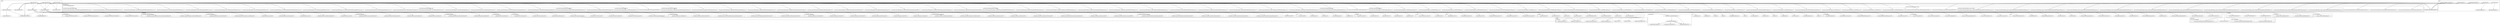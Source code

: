 digraph {
  subgraph cluster_de_monticore_lang {
    label = "de.monticore.lang";
    labeljust = l;
    subgraph cluster_de_monticore_lang_sd4development {
      label = "de.monticore.lang.sd4development";
      labeljust = l;
      subgraph cluster_de_monticore_lang_sd4development__util {
        label = "de.monticore.lang.sd4development._util";
        labeljust = l;
        node[shape=note];
        File_de_monticore_lang_sd4development__util_SD4DevelopmentTypeDispatcher [label="de.monticore.lang.sd4development._util.SD4DevelopmentTypeDispatcher.java (1)"];
      }
      subgraph cluster_de_monticore_lang_sd4development__auxiliary {
        label = "de.monticore.lang.sd4development._auxiliary";
        labeljust = l;
        node[shape=note];
        File_de_monticore_lang_sd4development__auxiliary_ExpressionsBasisMillForSD4Development [label="de.monticore.lang.sd4development._auxiliary.ExpressionsBasisMillForSD4Development.java (1)"];
        node[shape=note];
        File_de_monticore_lang_sd4development__auxiliary_OCLExpressionsMillForSD4Development [label="de.monticore.lang.sd4development._auxiliary.OCLExpressionsMillForSD4Development.java (1)"];
        node[shape=note];
        File_de_monticore_lang_sd4development__auxiliary_MCBasicsMillForSD4Development [label="de.monticore.lang.sd4development._auxiliary.MCBasicsMillForSD4Development.java (1)"];
        node[shape=note];
        File_de_monticore_lang_sd4development__auxiliary_MCLiteralsBasisMillForSD4Development [label="de.monticore.lang.sd4development._auxiliary.MCLiteralsBasisMillForSD4Development.java (1)"];
        node[shape=note];
        File_de_monticore_lang_sd4development__auxiliary_SDBasisMillForSD4Development [label="de.monticore.lang.sd4development._auxiliary.SDBasisMillForSD4Development.java (1)"];
        node[shape=note];
        File_de_monticore_lang_sd4development__auxiliary_MCBasicTypesMillForSD4Development [label="de.monticore.lang.sd4development._auxiliary.MCBasicTypesMillForSD4Development.java (1)"];
        node[shape=note];
        File_de_monticore_lang_sd4development__auxiliary_BasicSymbolsMillForSD4Development [label="de.monticore.lang.sd4development._auxiliary.BasicSymbolsMillForSD4Development.java (1)"];
        node[shape=note];
        File_de_monticore_lang_sd4development__auxiliary_UMLStereotypeMillForSD4Development [label="de.monticore.lang.sd4development._auxiliary.UMLStereotypeMillForSD4Development.java (1)"];
        node[shape=note];
        File_de_monticore_lang_sd4development__auxiliary_CommonExpressionsMillForSD4Development [label="de.monticore.lang.sd4development._auxiliary.CommonExpressionsMillForSD4Development.java (1)"];
        node[shape=note];
        File_de_monticore_lang_sd4development__auxiliary_OOSymbolsMillForSD4Development [label="de.monticore.lang.sd4development._auxiliary.OOSymbolsMillForSD4Development.java (1)"];
        node[shape=note];
        File_de_monticore_lang_sd4development__auxiliary_MCCommonLiteralsMillForSD4Development [label="de.monticore.lang.sd4development._auxiliary.MCCommonLiteralsMillForSD4Development.java (1)"];
      }
      subgraph cluster_de_monticore_lang_sd4development__symboltable {
        label = "de.monticore.lang.sd4development._symboltable";
        labeljust = l;
        node[shape=note];
        File_de_monticore_lang_sd4development__symboltable_SD4DevelopmentGlobalScopeTOP [label="de.monticore.lang.sd4development._symboltable.SD4DevelopmentGlobalScopeTOP.java (1)"];
        node[shape=note];
        File_de_monticore_lang_sd4development__symboltable_SD4DevelopmentScopesGenitorDelegator [label="de.monticore.lang.sd4development._symboltable.SD4DevelopmentScopesGenitorDelegator.java (1)"];
        node[shape=note];
        File_de_monticore_lang_sd4development__symboltable_SD4DevelopmentArtifactScopeTOP [label="de.monticore.lang.sd4development._symboltable.SD4DevelopmentArtifactScopeTOP.java (1)"];
        node[shape=note];
        File_de_monticore_lang_sd4development__symboltable_ISD4DevelopmentArtifactScope [label="de.monticore.lang.sd4development._symboltable.ISD4DevelopmentArtifactScope.java (1)"];
        node[shape=note];
        File_de_monticore_lang_sd4development__symboltable_ISD4DevelopmentGlobalScope [label="de.monticore.lang.sd4development._symboltable.ISD4DevelopmentGlobalScope.java (1)"];
        node[shape=note];
        File_de_monticore_lang_sd4development__symboltable_ISD4DevelopmentScope [label="de.monticore.lang.sd4development._symboltable.ISD4DevelopmentScope.java (1)"];
        node[shape=note];
        File_de_monticore_lang_sd4development__symboltable_SD4DevelopmentScope [label="de.monticore.lang.sd4development._symboltable.SD4DevelopmentScope.java (1)"];
        node[shape=note];
        File_de_monticore_lang_sd4development__symboltable_SD4DevelopmentSymbols2JsonTOP [label="de.monticore.lang.sd4development._symboltable.SD4DevelopmentSymbols2JsonTOP.java (1)"];
        node[shape=note];
        File_de_monticore_lang_sd4development__symboltable_SD4DevelopmentDeSer [label="de.monticore.lang.sd4development._symboltable.SD4DevelopmentDeSer.java (1)"];
        node[shape=note];
        File_de_monticore_lang_sd4development__symboltable_ICommonSD4DevelopmentSymbol [label="de.monticore.lang.sd4development._symboltable.ICommonSD4DevelopmentSymbol.java (1)"];
        node[shape=note];
        File_de_monticore_lang_sd4development__symboltable_SD4DevelopmentScopesGenitorTOP [label="de.monticore.lang.sd4development._symboltable.SD4DevelopmentScopesGenitorTOP.java (1)"];
      }
      subgraph cluster_de_monticore_lang_sd4development__parser {
        label = "de.monticore.lang.sd4development._parser";
        labeljust = l;
        subgraph cluster_de_monticore_lang_sd4development__parser__auxiliary {
          label = "de.monticore.lang.sd4development._parser._auxiliary";
          labeljust = l;
          node[shape=note];
          File_de_monticore_lang_sd4development__parser__auxiliary_SD4DevelopmentParserInfoForMCBasicTypes [label="de.monticore.lang.sd4development._parser._auxiliary.SD4DevelopmentParserInfoForMCBasicTypes.java (1)"];
          node[shape=note];
          File_de_monticore_lang_sd4development__parser__auxiliary_SD4DevelopmentParserInfoForUMLStereotype [label="de.monticore.lang.sd4development._parser._auxiliary.SD4DevelopmentParserInfoForUMLStereotype.java (1)"];
          node[shape=note];
          File_de_monticore_lang_sd4development__parser__auxiliary_SD4DevelopmentParserInfoForSDBasis [label="de.monticore.lang.sd4development._parser._auxiliary.SD4DevelopmentParserInfoForSDBasis.java (1)"];
          node[shape=note];
          File_de_monticore_lang_sd4development__parser__auxiliary_SD4DevelopmentParserInfoForMCCommonLiterals [label="de.monticore.lang.sd4development._parser._auxiliary.SD4DevelopmentParserInfoForMCCommonLiterals.java (1)"];
          node[shape=note];
          File_de_monticore_lang_sd4development__parser__auxiliary_SD4DevelopmentParserInfoForOCLExpressions [label="de.monticore.lang.sd4development._parser._auxiliary.SD4DevelopmentParserInfoForOCLExpressions.java (1)"];
          node[shape=note];
          File_de_monticore_lang_sd4development__parser__auxiliary_SD4DevelopmentParserInfoForBasicSymbols [label="de.monticore.lang.sd4development._parser._auxiliary.SD4DevelopmentParserInfoForBasicSymbols.java (1)"];
          node[shape=note];
          File_de_monticore_lang_sd4development__parser__auxiliary_SD4DevelopmentParserInfoForOOSymbols [label="de.monticore.lang.sd4development._parser._auxiliary.SD4DevelopmentParserInfoForOOSymbols.java (1)"];
          node[shape=note];
          File_de_monticore_lang_sd4development__parser__auxiliary_SD4DevelopmentParserInfoForMCBasics [label="de.monticore.lang.sd4development._parser._auxiliary.SD4DevelopmentParserInfoForMCBasics.java (1)"];
          node[shape=note];
          File_de_monticore_lang_sd4development__parser__auxiliary_SD4DevelopmentParserInfoForExpressionsBasis [label="de.monticore.lang.sd4development._parser._auxiliary.SD4DevelopmentParserInfoForExpressionsBasis.java (1)"];
          node[shape=note];
          File_de_monticore_lang_sd4development__parser__auxiliary_SD4DevelopmentParserInfoForMCLiteralsBasis [label="de.monticore.lang.sd4development._parser._auxiliary.SD4DevelopmentParserInfoForMCLiteralsBasis.java (1)"];
          node[shape=note];
          File_de_monticore_lang_sd4development__parser__auxiliary_SD4DevelopmentParserInfoForCommonExpressions [label="de.monticore.lang.sd4development._parser._auxiliary.SD4DevelopmentParserInfoForCommonExpressions.java (1)"];
        }
        node[shape=note];
        File_de_monticore_lang_sd4development__parser_SD4DevelopmentAntlrParser [label="de.monticore.lang.sd4development._parser.SD4DevelopmentAntlrParser.g4 (1)"];
        node[shape=note];
        File_de_monticore_lang_sd4development__parser_SD4DevelopmentAntlrLexer [label="de.monticore.lang.sd4development._parser.SD4DevelopmentAntlrLexer.g4 (1)"];
        node[shape=note];
        File_de_monticore_lang_sd4development__parser_SD4DevelopmentParserTOP [label="de.monticore.lang.sd4development._parser.SD4DevelopmentParserTOP.java (1)"];
        node[shape=note];
        File_de_monticore_lang_sd4development__parser_EmptySD4DevelopmentParserInfo [label="de.monticore.lang.sd4development._parser.EmptySD4DevelopmentParserInfo.java (1)"];
        node[shape=note];
        File_de_monticore_lang_sd4development__parser_SD4DevelopmentParserInfo [label="de.monticore.lang.sd4development._parser.SD4DevelopmentParserInfo.java (1)"];
      }
      subgraph cluster_de_monticore_lang_sd4development__od {
        label = "de.monticore.lang.sd4development._od";
        labeljust = l;
        node[shape=note];
        File_de_monticore_lang_sd4development__od_SD4Development2OD [label="de.monticore.lang.sd4development._od.SD4Development2OD.java (1)"];
      }
      subgraph cluster_de_monticore_lang_sd4development__prettyprint {
        label = "de.monticore.lang.sd4development._prettyprint";
        labeljust = l;
        node[shape=note];
        File_de_monticore_lang_sd4development__prettyprint_SD4DevelopmentPrettyPrinter [label="de.monticore.lang.sd4development._prettyprint.SD4DevelopmentPrettyPrinter.java (1)"];
        node[shape=note];
        File_de_monticore_lang_sd4development__prettyprint_SD4DevelopmentFullPrettyPrinter [label="de.monticore.lang.sd4development._prettyprint.SD4DevelopmentFullPrettyPrinter.java (1)"];
      }
      subgraph cluster_de_monticore_lang_sd4development__visitor {
        label = "de.monticore.lang.sd4development._visitor";
        labeljust = l;
        node[shape=note];
        File_de_monticore_lang_sd4development__visitor_SD4DevelopmentTraverser [label="de.monticore.lang.sd4development._visitor.SD4DevelopmentTraverser.java (1)"];
        node[shape=note];
        File_de_monticore_lang_sd4development__visitor_SD4DevelopmentHandler [label="de.monticore.lang.sd4development._visitor.SD4DevelopmentHandler.java (1)"];
        node[shape=note];
        File_de_monticore_lang_sd4development__visitor_SD4DevelopmentInheritanceHandler [label="de.monticore.lang.sd4development._visitor.SD4DevelopmentInheritanceHandler.java (1)"];
        node[shape=note];
        File_de_monticore_lang_sd4development__visitor_SD4DevelopmentTraverserImplementation [label="de.monticore.lang.sd4development._visitor.SD4DevelopmentTraverserImplementation.java (1)"];
        node[shape=note];
        File_de_monticore_lang_sd4development__visitor_SD4DevelopmentVisitor2 [label="de.monticore.lang.sd4development._visitor.SD4DevelopmentVisitor2.java (1)"];
      }
      subgraph cluster_de_monticore_lang_sd4development__cocos {
        label = "de.monticore.lang.sd4development._cocos";
        labeljust = l;
        node[shape=note];
        File_de_monticore_lang_sd4development__cocos_SD4DevelopmentASTSDNewCoCo [label="de.monticore.lang.sd4development._cocos.SD4DevelopmentASTSDNewCoCo.java (1)"];
        node[shape=note];
        File_de_monticore_lang_sd4development__cocos_SD4DevelopmentASTSDIncompleteExpressionCoCo [label="de.monticore.lang.sd4development._cocos.SD4DevelopmentASTSDIncompleteExpressionCoCo.java (1)"];
        node[shape=note];
        File_de_monticore_lang_sd4development__cocos_SD4DevelopmentASTSDReturnCoCo [label="de.monticore.lang.sd4development._cocos.SD4DevelopmentASTSDReturnCoCo.java (1)"];
        node[shape=note];
        File_de_monticore_lang_sd4development__cocos_SD4DevelopmentASTSDVariableDeclarationCoCo [label="de.monticore.lang.sd4development._cocos.SD4DevelopmentASTSDVariableDeclarationCoCo.java (1)"];
        node[shape=note];
        File_de_monticore_lang_sd4development__cocos_SD4DevelopmentASTSDCallCoCo [label="de.monticore.lang.sd4development._cocos.SD4DevelopmentASTSDCallCoCo.java (1)"];
        node[shape=note];
        File_de_monticore_lang_sd4development__cocos_SD4DevelopmentASTSDClassCoCo [label="de.monticore.lang.sd4development._cocos.SD4DevelopmentASTSDClassCoCo.java (1)"];
        node[shape=note];
        File_de_monticore_lang_sd4development__cocos_SD4DevelopmentASTSDThrowCoCo [label="de.monticore.lang.sd4development._cocos.SD4DevelopmentASTSDThrowCoCo.java (1)"];
        node[shape=note];
        File_de_monticore_lang_sd4development__cocos_SD4DevelopmentASTSDEndCallCoCo [label="de.monticore.lang.sd4development._cocos.SD4DevelopmentASTSDEndCallCoCo.java (1)"];
        node[shape=note];
        File_de_monticore_lang_sd4development__cocos_SD4DevelopmentASTSD4DevelopmentNodeCoCo [label="de.monticore.lang.sd4development._cocos.SD4DevelopmentASTSD4DevelopmentNodeCoCo.java (1)"];
        node[shape=note];
        File_de_monticore_lang_sd4development__cocos_SD4DevelopmentASTSDEndCallArrowCoCo [label="de.monticore.lang.sd4development._cocos.SD4DevelopmentASTSDEndCallArrowCoCo.java (1)"];
        node[shape=note];
        File_de_monticore_lang_sd4development__cocos_SD4DevelopmentCoCoChecker [label="de.monticore.lang.sd4development._cocos.SD4DevelopmentCoCoChecker.java (1)"];
        node[shape=note];
        File_de_monticore_lang_sd4development__cocos_SD4DevelopmentASTSDConditionCoCo [label="de.monticore.lang.sd4development._cocos.SD4DevelopmentASTSDConditionCoCo.java (1)"];
      }
      subgraph cluster_de_monticore_lang_sd4development__ast {
        label = "de.monticore.lang.sd4development._ast";
        labeljust = l;
        node[shape=note];
        File_de_monticore_lang_sd4development__ast_ASTSDThrowBuilder [label="de.monticore.lang.sd4development._ast.ASTSDThrowBuilder.java (1)"];
        node[shape=note];
        File_de_monticore_lang_sd4development__ast_ASTSDCall [label="de.monticore.lang.sd4development._ast.ASTSDCall.java (1)"];
        node[shape=note];
        File_de_monticore_lang_sd4development__ast_ASTSDThrow [label="de.monticore.lang.sd4development._ast.ASTSDThrow.java (1)"];
        node[shape=note];
        File_de_monticore_lang_sd4development__ast_ASTSDNew [label="de.monticore.lang.sd4development._ast.ASTSDNew.java (1)"];
        node[shape=note];
        File_de_monticore_lang_sd4development__ast_ASTSDVariableDeclarationBuilder [label="de.monticore.lang.sd4development._ast.ASTSDVariableDeclarationBuilder.java (1)"];
        node[shape=note];
        File_de_monticore_lang_sd4development__ast_ASTSDNewBuilder [label="de.monticore.lang.sd4development._ast.ASTSDNewBuilder.java (1)"];
        node[shape=note];
        File_de_monticore_lang_sd4development__ast_ASTSD4DevelopmentNode [label="de.monticore.lang.sd4development._ast.ASTSD4DevelopmentNode.java (1)"];
        node[shape=note];
        File_de_monticore_lang_sd4development__ast_ASTConstantsSD4Development [label="de.monticore.lang.sd4development._ast.ASTConstantsSD4Development.java (1)"];
        node[shape=note];
        File_de_monticore_lang_sd4development__ast_ASTSDCondition [label="de.monticore.lang.sd4development._ast.ASTSDCondition.java (1)"];
        node[shape=note];
        File_de_monticore_lang_sd4development__ast_ASTSDCallBuilder [label="de.monticore.lang.sd4development._ast.ASTSDCallBuilder.java (1)"];
        node[shape=note];
        File_de_monticore_lang_sd4development__ast_ASTSDConditionBuilder [label="de.monticore.lang.sd4development._ast.ASTSDConditionBuilder.java (1)"];
        node[shape=note];
        File_de_monticore_lang_sd4development__ast_ASTSDEndCallBuilder [label="de.monticore.lang.sd4development._ast.ASTSDEndCallBuilder.java (1)"];
        node[shape=note];
        File_de_monticore_lang_sd4development__ast_ASTSDEndCall [label="de.monticore.lang.sd4development._ast.ASTSDEndCall.java (1)"];
        node[shape=note];
        File_de_monticore_lang_sd4development__ast_ASTSDClassTOP [label="de.monticore.lang.sd4development._ast.ASTSDClassTOP.java (1)"];
        node[shape=note];
        File_de_monticore_lang_sd4development__ast_ASTSDReturnBuilder [label="de.monticore.lang.sd4development._ast.ASTSDReturnBuilder.java (1)"];
        node[shape=note];
        File_de_monticore_lang_sd4development__ast_ASTSDIncompleteExpression [label="de.monticore.lang.sd4development._ast.ASTSDIncompleteExpression.java (1)"];
        node[shape=note];
        File_de_monticore_lang_sd4development__ast_ASTSDEndCallArrowBuilder [label="de.monticore.lang.sd4development._ast.ASTSDEndCallArrowBuilder.java (1)"];
        node[shape=note];
        File_de_monticore_lang_sd4development__ast_ASTSDReturn [label="de.monticore.lang.sd4development._ast.ASTSDReturn.java (1)"];
        node[shape=note];
        File_de_monticore_lang_sd4development__ast_ASTSDIncompleteExpressionBuilder [label="de.monticore.lang.sd4development._ast.ASTSDIncompleteExpressionBuilder.java (1)"];
        node[shape=note];
        File_de_monticore_lang_sd4development__ast_SD4DevelopmentLiterals [label="de.monticore.lang.sd4development._ast.SD4DevelopmentLiterals.java (1)"];
        node[shape=note];
        File_de_monticore_lang_sd4development__ast_ASTSDVariableDeclaration [label="de.monticore.lang.sd4development._ast.ASTSDVariableDeclaration.java (1)"];
        node[shape=note];
        File_de_monticore_lang_sd4development__ast_ASTSDClassBuilder [label="de.monticore.lang.sd4development._ast.ASTSDClassBuilder.java (1)"];
        node[shape=note];
        File_de_monticore_lang_sd4development__ast_ASTSDEndCallArrow [label="de.monticore.lang.sd4development._ast.ASTSDEndCallArrow.java (1)"];
      }
      node[shape=note];
      File_de_monticore_lang_sd4development_SD4DevelopmentMill [label="de.monticore.lang.sd4development.SD4DevelopmentMill.java (1)"];
      node[shape=note];
      File_de_monticore_lang_sd4development_SD4DevelopmentToolTOP [label="de.monticore.lang.sd4development.SD4DevelopmentToolTOP.java (1)"];
    }
    node[shape=box3d];
    Model_de_monticore_lang_SD4Development [label="de.monticore.lang.SD4Development (1)"];
  }
  subgraph cluster_data {
    label = "data";
    labeljust = l;
    node[shape=ellipse];
    Template_data_DeepEqualsWithComments [label="data.DeepEqualsWithComments.ftl (8)"];
    node[shape=ellipse];
    Template_data_EqualsWithComments [label="data.EqualsWithComments.ftl (10)"];
    node[shape=ellipse];
    Template_data_DeepCloneWithParameters [label="data.DeepCloneWithParameters.ftl (10)"];
    node[shape=ellipse];
    Template_data_AcceptSuper [label="data.AcceptSuper.ftl (156)"];
    node[shape=ellipse];
    Template_data_DeepEqualsWithOrder [label="data.DeepEqualsWithOrder.ftl (8)"];
    node[shape=ellipse];
    Template_data_EqualAttributes [label="data.EqualAttributes.ftl (10)"];
  }
  subgraph cluster__parser {
    label = "_parser";
    labeljust = l;
    node[shape=ellipse];
    Template__parser_CreateReader [label="_parser.CreateReader.ftl (1)"];
    node[shape=ellipse];
    Template__parser_Create [label="_parser.Create.ftl (1)"];
    node[shape=ellipse];
    Template__parser_ParseRuleString [label="_parser.ParseRuleString.ftl (84)"];
    node[shape=ellipse];
    Template__parser_ParseRuleReader [label="_parser.ParseRuleReader.ftl (84)"];
    node[shape=ellipse];
    Template__parser_ParseString [label="_parser.ParseString.ftl (1)"];
    node[shape=ellipse];
    Template__parser_Parse [label="_parser.Parse.ftl (1)"];
    node[shape=ellipse];
    Template__parser_ParseReader [label="_parser.ParseReader.ftl (1)"];
    node[shape=ellipse];
    Template__parser_ParseRule [label="_parser.ParseRule.ftl (84)"];
  }
  subgraph cluster_methods {
    label = "methods";
    labeljust = l;
    subgraph cluster_methods_opt {
      label = "methods.opt";
      labeljust = l;
      node[shape=ellipse];
      Template_methods_opt_Set4Opt [label="methods.opt.Set4Opt.ftl (27)"];
      node[shape=ellipse];
      Template_methods_opt_IsPresent4Opt [label="methods.opt.IsPresent4Opt.ftl (34)"];
      node[shape=ellipse];
      Template_methods_opt_SetAbsent [label="methods.opt.SetAbsent.ftl (27)"];
      node[shape=ellipse];
      Template_methods_opt_Get4Opt [label="methods.opt.Get4Opt.ftl (34)"];
    }
    node[shape=ellipse];
    Template_methods_Set [label="methods.Set.ftl (67)"];
    node[shape=ellipse];
    Template_methods_Get [label="methods.Get.ftl (84)"];
    node[shape=ellipse];
    Template_methods_MethodDelegate [label="methods.MethodDelegate.ftl (32)"];
  }
  subgraph cluster__prettyprinter_pp {
    label = "_prettyprinter.pp";
    labeljust = l;
    node[shape=ellipse];
    Template__prettyprinter_pp_HandleMethod [label="_prettyprinter.pp.HandleMethod.ftl (10)"];
    node[shape=ellipse];
    Template__prettyprinter_pp_Alt [label="_prettyprinter.pp.Alt.ftl (15)"];
    node[shape=ellipse];
    Template__prettyprinter_pp_Tokens [label="_prettyprinter.pp.Tokens.ftl (3)"];
    node[shape=ellipse];
    Template__prettyprinter_pp_Block [label="_prettyprinter.pp.Block.ftl (12)"];
    node[shape=ellipse];
    Template__prettyprinter_pp_Terminal [label="_prettyprinter.pp.Terminal.ftl (19)"];
  }
  subgraph cluster__prettyprinter_full {
    label = "_prettyprinter.full";
    labeljust = l;
    node[shape=ellipse];
    Template__prettyprinter_full_FPPTraverserInit [label="_prettyprinter.full.FPPTraverserInit.ftl (1)"];
    node[shape=ellipse];
    Template__prettyprinter_full_FullPrettyPrintMethod [label="_prettyprinter.full.FullPrettyPrintMethod.ftl (1)"];
    node[shape=ellipse];
    Template__prettyprinter_full_FPPSetPrintComments [label="_prettyprinter.full.FPPSetPrintComments.ftl (1)"];
    node[shape=ellipse];
    Template__prettyprinter_full_FPPConstructor [label="_prettyprinter.full.FPPConstructor.ftl (1)"];
  }
  subgraph cluster_cd2java {
    label = "cd2java";
    labeljust = l;
    node[shape=ellipse];
    Template_cd2java_Constructor [label="cd2java.Constructor.ftl (42)"];
    node[shape=ellipse];
    Template_cd2java_Attribute [label="cd2java.Attribute.ftl (230)"];
    node[shape=ellipse];
    Template_cd2java_Package [label="cd2java.Package.ftl (69)"];
    node[shape=ellipse];
    Template_cd2java_Class [label="cd2java.Class.ftl (49)"];
    node[shape=ellipse];
    Template_cd2java_Interface [label="cd2java.Interface.ftl (19)"];
    node[shape=ellipse];
    Template_cd2java_Annotations [label="cd2java.Annotations.ftl (2825)"];
    node[shape=ellipse];
    Template_cd2java_EmptyBody [label="cd2java.EmptyBody.ftl (76)"];
    node[shape=ellipse];
    Template_cd2java_Method [label="cd2java.Method.ftl (2553)"];
    node[shape=ellipse];
    Template_cd2java_Imports [label="cd2java.Imports.ftl (68)"];
    node[shape=ellipse];
    Template_cd2java_Value [label="cd2java.Value.ftl (144)"];
    node[shape=ellipse];
    Template_cd2java_Enum [label="cd2java.Enum.ftl (1)"];
  }
  subgraph cluster__cli {
    label = "_cli";
    labeljust = l;
    node[shape=ellipse];
    Template__cli_Main [label="_cli.Main.ftl (1)"];
    node[shape=ellipse];
    Template__cli_AddStandardOptions [label="_cli.AddStandardOptions.ftl (1)"];
    node[shape=ellipse];
    Template__cli_PrintVersion [label="_cli.PrintVersion.ftl (1)"];
    node[shape=ellipse];
    Template__cli_SymbolTable [label="_cli.SymbolTable.ftl (1)"];
    node[shape=ellipse];
    Template__cli_Parser [label="_cli.Parser.ftl (1)"];
    node[shape=ellipse];
    Template__cli_PrettyPrint [label="_cli.PrettyPrint.ftl (1)"];
    node[shape=ellipse];
    Template__cli_StoreSymbols [label="_cli.StoreSymbols.ftl (1)"];
    node[shape=ellipse];
    Template__cli_Init [label="_cli.Init.ftl (1)"];
    node[shape=ellipse];
    Template__cli_AddAdditionalOptions [label="_cli.AddAdditionalOptions.ftl (1)"];
    node[shape=ellipse];
    Template__cli_Run [label="_cli.Run.ftl (1)"];
    node[shape=ellipse];
    Template__cli_Print [label="_cli.Print.ftl (1)"];
    node[shape=ellipse];
    Template__cli_PrintHelp [label="_cli.PrintHelp.ftl (1)"];
    node[shape=ellipse];
    Template__cli_InitOptions [label="_cli.InitOptions.ftl (1)"];
  }
  subgraph cluster__visitor_handler {
    label = "_visitor.handler";
    labeljust = l;
    node[shape=ellipse];
    Template__visitor_handler_Traverse [label="_visitor.handler.Traverse.ftl (10)"];
    node[shape=ellipse];
    Template__visitor_handler_HandleSymTabInheritance [label="_visitor.handler.HandleSymTabInheritance.ftl (3)"];
    node[shape=ellipse];
    Template__visitor_handler_HandleASTInheritance [label="_visitor.handler.HandleASTInheritance.ftl (11)"];
    node[shape=ellipse];
    Template__visitor_handler_TraverseScope [label="_visitor.handler.TraverseScope.ftl (1)"];
    node[shape=ellipse];
    Template__visitor_handler_Handle [label="_visitor.handler.Handle.ftl (15)"];
  }
  subgraph cluster__visitor_traverser {
    label = "_visitor.traverser";
    labeljust = l;
    node[shape=ellipse];
    Template__visitor_traverser_Traverse [label="_visitor.traverser.Traverse.ftl (10)"];
    node[shape=ellipse];
    Template__visitor_traverser_AddVisitor [label="_visitor.traverser.AddVisitor.ftl (13)"];
    node[shape=ellipse];
    Template__visitor_traverser_DelegatingMethods [label="_visitor.traverser.DelegatingMethods.ftl (30)"];
    node[shape=ellipse];
    Template__visitor_traverser_SetHandler [label="_visitor.traverser.SetHandler.ftl (12)"];
    node[shape=ellipse];
    Template__visitor_traverser_TraverseScope [label="_visitor.traverser.TraverseScope.ftl (1)"];
    node[shape=ellipse];
    Template__visitor_traverser_Handle [label="_visitor.traverser.Handle.ftl (15)"];
  }
  subgraph cluster_mill {
    label = "mill";
    labeljust = l;
    node[shape=ellipse];
    Template_mill_ProtectedParserMethod [label="mill.ProtectedParserMethod.ftl (1)"];
    node[shape=ellipse];
    Template_mill_PrettyPrintBuilderMethod [label="mill.PrettyPrintBuilderMethod.ftl (1)"];
    node[shape=ellipse];
    Template_mill_PrettyPrintProtectedBuilderMethod [label="mill.PrettyPrintProtectedBuilderMethod.ftl (1)"];
    node[shape=ellipse];
    Template_mill_ResetMethod [label="mill.ResetMethod.ftl (1)"];
    node[shape=ellipse];
    Template_mill_ProtectedMethodForSuper [label="mill.ProtectedMethodForSuper.ftl (55)"];
    node[shape=ellipse];
    Template_mill_BuilderMethod [label="mill.BuilderMethod.ftl (19)"];
    node[shape=ellipse];
    Template_mill_TypeDispatcherGetter [label="mill.TypeDispatcherGetter.ftl (1)"];
    node[shape=ellipse];
    Template_mill_ProtectedBuilderMethod [label="mill.ProtectedBuilderMethod.ftl (14)"];
    node[shape=ellipse];
    Template_mill_ProtectedGlobalScopeMethod [label="mill.ProtectedGlobalScopeMethod.ftl (1)"];
    node[shape=ellipse];
    Template_mill_InitMethod [label="mill.InitMethod.ftl (1)"];
    node[shape=ellipse];
    Template_mill_InitMeMethod [label="mill.InitMeMethod.ftl (1)"];
    node[shape=ellipse];
    Template_mill_BuilderDelegatorMethod [label="mill.BuilderDelegatorMethod.ftl (73)"];
    node[shape=ellipse];
    Template_mill_GetMillMethod [label="mill.GetMillMethod.ftl (1)"];
    node[shape=ellipse];
    Template_mill_InheritanceHandlerMethod [label="mill.InheritanceHandlerMethod.ftl (1)"];
  }
  subgraph cluster__ast_ast_class {
    label = "_ast.ast_class";
    labeljust = l;
    subgraph cluster__ast_ast_class_builder {
      label = "_ast.ast_class.builder";
      labeljust = l;
      node[shape=ellipse];
      Template__ast_ast_class_builder_ASTCNodeInit [label="_ast.ast_class.builder.ASTCNodeInit.ftl (20)"];
      node[shape=ellipse];
      Template__ast_ast_class_builder_ASTCNodeMethodDelegate [label="_ast.ast_class.builder.ASTCNodeMethodDelegate.ftl (340)"];
    }
    subgraph cluster__ast_ast_class_symboltable {
      label = "_ast.ast_class.symboltable";
      labeljust = l;
      node[shape=ellipse];
      Template__ast_ast_class_symboltable_InheritedSetEnclosingScope [label="_ast.ast_class.symboltable.InheritedSetEnclosingScope.ftl (110)"];
    }
    node[shape=ellipse];
    Template__ast_ast_class_Accept [label="_ast.ast_class.Accept.ftl (12)"];
  }
  subgraph cluster__ast_builder {
    label = "_ast.builder";
    labeljust = l;
    subgraph cluster__ast_builder_opt {
      label = "_ast.builder.opt";
      labeljust = l;
      node[shape=ellipse];
      Template__ast_builder_opt_SetAbsent4ASTBuilderOpt [label="_ast.builder.opt.SetAbsent4ASTBuilderOpt.ftl (7)"];
      node[shape=ellipse];
      Template__ast_builder_opt_Set4ASTBuilderOpt [label="_ast.builder.opt.Set4ASTBuilderOpt.ftl (7)"];
    }
    node[shape=ellipse];
    Template__ast_builder_BuildMethod [label="_ast.builder.BuildMethod.ftl (20)"];
    node[shape=ellipse];
    Template__ast_builder_Set4ASTBuilder [label="_ast.builder.Set4ASTBuilder.ftl (15)"];
    node[shape=ellipse];
    Template__ast_builder_IsValidMethod [label="_ast.builder.IsValidMethod.ftl (10)"];
  }
  subgraph cluster__ast_ast_constants {
    label = "_ast.ast_constants";
    labeljust = l;
    node[shape=ellipse];
    Template__ast_ast_constants_GetAllLanguages [label="_ast.ast_constants.GetAllLanguages.ftl (1)"];
  }
  subgraph cluster__symboltable {
    label = "_symboltable";
    labeljust = l;
    subgraph cluster__symboltable_serialization_scopeDeSer {
      label = "_symboltable.serialization.scopeDeSer";
      labeljust = l;
      node[shape=ellipse];
      Template__symboltable_serialization_scopeDeSer_DeserializeArtifactScope [label="_symboltable.serialization.scopeDeSer.DeserializeArtifactScope.ftl (1)"];
      node[shape=ellipse];
      Template__symboltable_serialization_scopeDeSer_DeserializeSymbols [label="_symboltable.serialization.scopeDeSer.DeserializeSymbols.ftl (1)"];
      node[shape=ellipse];
      Template__symboltable_serialization_scopeDeSer_DeserializeScope [label="_symboltable.serialization.scopeDeSer.DeserializeScope.ftl (1)"];
      node[shape=ellipse];
      Template__symboltable_serialization_scopeDeSer_SerializeS2J4ScopeDeSer [label="_symboltable.serialization.scopeDeSer.SerializeS2J4ScopeDeSer.ftl (1)"];
      node[shape=ellipse];
      Template__symboltable_serialization_scopeDeSer_SerializeAS4ScopeDeSer [label="_symboltable.serialization.scopeDeSer.SerializeAS4ScopeDeSer.ftl (1)"];
    }
    subgraph cluster__symboltable_serialization_symbols2Json {
      label = "_symboltable.serialization.symbols2Json";
      labeljust = l;
      node[shape=ellipse];
      Template__symboltable_serialization_symbols2Json_VisitScope4STP [label="_symboltable.serialization.symbols2Json.VisitScope4STP.ftl (1)"];
      node[shape=ellipse];
      Template__symboltable_serialization_symbols2Json_Load2 [label="_symboltable.serialization.symbols2Json.Load2.ftl (3)"];
      node[shape=ellipse];
      Template__symboltable_serialization_symbols2Json_Serialize4Symbols2Json [label="_symboltable.serialization.symbols2Json.Serialize4Symbols2Json.ftl (2)"];
      node[shape=ellipse];
      Template__symboltable_serialization_symbols2Json_EndVisit4Scope [label="_symboltable.serialization.symbols2Json.EndVisit4Scope.ftl (2)"];
      node[shape=ellipse];
      Template__symboltable_serialization_symbols2Json_Init [label="_symboltable.serialization.symbols2Json.Init.ftl (1)"];
      node[shape=ellipse];
      Template__symboltable_serialization_symbols2Json_Store [label="_symboltable.serialization.symbols2Json.Store.ftl (1)"];
      node[shape=ellipse];
      Template__symboltable_serialization_symbols2Json_VisitArtifactScope [label="_symboltable.serialization.symbols2Json.VisitArtifactScope.ftl (1)"];
      node[shape=ellipse];
      Template__symboltable_serialization_symbols2Json_Deserialize [label="_symboltable.serialization.symbols2Json.Deserialize.ftl (1)"];
    }
    subgraph cluster__symboltable_artifactscope {
      label = "_symboltable.artifactscope";
      labeljust = l;
      node[shape=ellipse];
      Template__symboltable_artifactscope_SetEnclosingScope [label="_symboltable.artifactscope.SetEnclosingScope.ftl (1)"];
      node[shape=ellipse];
      Template__symboltable_artifactscope_GetName [label="_symboltable.artifactscope.GetName.ftl (1)"];
      node[shape=ellipse];
      Template__symboltable_artifactscope_ConstructorArtifactScope [label="_symboltable.artifactscope.ConstructorArtifactScope.ftl (1)"];
      node[shape=ellipse];
      Template__symboltable_artifactscope_IsPresentName [label="_symboltable.artifactscope.IsPresentName.ftl (1)"];
    }
    subgraph cluster__symboltable_scopesgenitor {
      label = "_symboltable.scopesgenitor";
      labeljust = l;
      node[shape=ellipse];
      Template__symboltable_scopesgenitor_CreateScope [label="_symboltable.scopesgenitor.CreateScope.ftl (1)"];
      node[shape=ellipse];
      Template__symboltable_scopesgenitor_Visit4SSC [label="_symboltable.scopesgenitor.Visit4SSC.ftl (2)"];
      node[shape=ellipse];
      Template__symboltable_scopesgenitor_EndVisitSymbol [label="_symboltable.scopesgenitor.EndVisitSymbol.ftl (2)"];
      node[shape=ellipse];
      Template__symboltable_scopesgenitor_VisitNoSymbol [label="_symboltable.scopesgenitor.VisitNoSymbol.ftl (8)"];
      node[shape=ellipse];
      Template__symboltable_scopesgenitor_PutOnStack [label="_symboltable.scopesgenitor.PutOnStack.ftl (1)"];
      node[shape=ellipse];
      Template__symboltable_scopesgenitor_CreateFromAST [label="_symboltable.scopesgenitor.CreateFromAST.ftl (1)"];
    }
    subgraph cluster__symboltable_iartifactscope {
      label = "_symboltable.iartifactscope";
      labeljust = l;
      node[shape=ellipse];
      Template__symboltable_iartifactscope_CheckIfContinueAsSubScope [label="_symboltable.iartifactscope.CheckIfContinueAsSubScope.ftl (1)"];
      node[shape=ellipse];
      Template__symboltable_iartifactscope_GetRemainingNameForResolveDown [label="_symboltable.iartifactscope.GetRemainingNameForResolveDown.ftl (1)"];
      node[shape=ellipse];
      Template__symboltable_iartifactscope_ContinueWithEnclosingScope4ArtifactScope [label="_symboltable.iartifactscope.ContinueWithEnclosingScope4ArtifactScope.ftl (8)"];
      node[shape=ellipse];
      Template__symboltable_iartifactscope_GetTopLevelSymbol [label="_symboltable.iartifactscope.GetTopLevelSymbol.ftl (1)"];
      node[shape=ellipse];
      Template__symboltable_iartifactscope_GetFullName [label="_symboltable.iartifactscope.GetFullName.ftl (1)"];
    }
    subgraph cluster__symboltable_scope {
      label = "_symboltable.scope";
      labeljust = l;
      node[shape=ellipse];
      Template__symboltable_scope_SetSpanningSymbolAbsent [label="_symboltable.scope.SetSpanningSymbolAbsent.ftl (1)"];
      node[shape=ellipse];
      Template__symboltable_scope_SetEnclosingScope [label="_symboltable.scope.SetEnclosingScope.ftl (1)"];
      node[shape=ellipse];
      Template__symboltable_scope_ResolveSubKinds [label="_symboltable.scope.ResolveSubKinds.ftl (8)"];
      node[shape=ellipse];
      Template__symboltable_scope_SetSubScopes [label="_symboltable.scope.SetSubScopes.ftl (1)"];
      node[shape=ellipse];
      Template__symboltable_scope_SetSpanningSymbol [label="_symboltable.scope.SetSpanningSymbol.ftl (1)"];
      node[shape=ellipse];
      Template__symboltable_scope_AddSubScope [label="_symboltable.scope.AddSubScope.ftl (1)"];
      node[shape=ellipse];
      Template__symboltable_scope_RemoveSubScope [label="_symboltable.scope.RemoveSubScope.ftl (1)"];
      node[shape=ellipse];
      Template__symboltable_scope_GetSubScopes [label="_symboltable.scope.GetSubScopes.ftl (1)"];
    }
    subgraph cluster__symboltable_globalscope {
      label = "_symboltable.globalscope";
      labeljust = l;
      node[shape=ellipse];
      Template__symboltable_globalscope_ZeroArgsConstructorGlobalScope [label="_symboltable.globalscope.ZeroArgsConstructorGlobalScope.ftl (1)"];
      node[shape=ellipse];
      Template__symboltable_globalscope_LoadFileForModelName [label="_symboltable.globalscope.LoadFileForModelName.ftl (1)"];
      node[shape=ellipse];
      Template__symboltable_globalscope_Init [label="_symboltable.globalscope.Init.ftl (1)"];
      node[shape=ellipse];
      Template__symboltable_globalscope_GetSymbols2Json [label="_symboltable.globalscope.GetSymbols2Json.ftl (1)"];
      node[shape=ellipse];
      Template__symboltable_globalscope_Load [label="_symboltable.globalscope.Load.ftl (8)"];
      node[shape=ellipse];
      Template__symboltable_globalscope_Clear [label="_symboltable.globalscope.Clear.ftl (1)"];
      node[shape=ellipse];
      Template__symboltable_globalscope_ConstructorGlobalScope [label="_symboltable.globalscope.ConstructorGlobalScope.ftl (1)"];
    }
    subgraph cluster__symboltable_iscope {
      label = "_symboltable.iscope";
      labeljust = l;
      node[shape=ellipse];
      Template__symboltable_iscope_GetSymbolSize [label="_symboltable.iscope.GetSymbolSize.ftl (1)"];
    }
    subgraph cluster__symboltable_iglobalscope {
      label = "_symboltable.iglobalscope";
      labeljust = l;
      node[shape=ellipse];
      Template__symboltable_iglobalscope_ResolveAdapted [label="_symboltable.iglobalscope.ResolveAdapted.ftl (8)"];
      node[shape=ellipse];
      Template__symboltable_iglobalscope_ResolveMany4GlobalScope [label="_symboltable.iglobalscope.ResolveMany4GlobalScope.ftl (8)"];
    }
    subgraph cluster__symboltable_scopesgenitordelegator {
      label = "_symboltable.scopesgenitordelegator";
      labeljust = l;
      node[shape=ellipse];
      Template__symboltable_scopesgenitordelegator_CreateFromASTDelegator [label="_symboltable.scopesgenitordelegator.CreateFromASTDelegator.ftl (1)"];
      node[shape=ellipse];
      Template__symboltable_scopesgenitordelegator_ConstructorScopesGenitorDelegator [label="_symboltable.scopesgenitordelegator.ConstructorScopesGenitorDelegator.ftl (1)"];
    }
    node[shape=ellipse];
    Template__symboltable_AcceptTop [label="_symboltable.AcceptTop.ftl (1)"];
  }
  subgraph cluster_parser {
    label = "parser";
    labeljust = l;
    node[shape=ellipse];
    Template_parser_Parser [label="parser.Parser.ftl (1)"];
    node[shape=ellipse];
    Template_parser_Lexer [label="parser.Lexer.ftl (1)"];
    node[shape=ellipse];
    Template_parser_EmptyParserInfo [label="parser.EmptyParserInfo.ftl (1)"];
    node[shape=ellipse];
    Template_parser_ParserHeader [label="parser.ParserHeader.ftl (1)"];
    node[shape=ellipse];
    Template_parser_LexerMember [label="parser.LexerMember.ftl (1)"];
    node[shape=ellipse];
    Template_parser_ParserInfoForSuperLang [label="parser.ParserInfoForSuperLang.ftl (11)"];
    node[shape=ellipse];
    Template_parser_ParserInfo [label="parser.ParserInfo.ftl (1)"];
  }
  subgraph cluster__od {
    label = "_od";
    labeljust = l;
    node[shape=ellipse];
    Template__od_PrintObject [label="_od.PrintObject.ftl (1)"];
    node[shape=ellipse];
    Template__od_PrintAttribute [label="_od.PrintAttribute.ftl (1)"];
    node[shape=ellipse];
    Template__od_ConstructorOD [label="_od.ConstructorOD.ftl (1)"];
    node[shape=ellipse];
    Template__od_HandleOD [label="_od.HandleOD.ftl (10)"];
    node[shape=ellipse];
    Template__od_PrintObjectDiagram [label="_od.PrintObjectDiagram.ftl (1)"];
  }
  subgraph cluster_dispatcher {
    label = "dispatcher";
    labeljust = l;
    node[shape=ellipse];
    Template_dispatcher_IsAST [label="dispatcher.IsAST.ftl (140)"];
    node[shape=ellipse];
    Template_dispatcher_Constructor [label="dispatcher.Constructor.ftl (1)"];
    node[shape=ellipse];
    Template_dispatcher_AsAST [label="dispatcher.AsAST.ftl (140)"];
    node[shape=ellipse];
    Template_dispatcher_Reset [label="dispatcher.Reset.ftl (1)"];
    node[shape=ellipse];
    Template_dispatcher_Handle [label="dispatcher.Handle.ftl (15)"];
  }
  subgraph cluster__cocos {
    label = "_cocos";
    labeljust = l;
    node[shape=ellipse];
    Template__cocos_CoCoCheckerConstructor [label="_cocos.CoCoCheckerConstructor.ftl (1)"];
    node[shape=ellipse];
    Template__cocos_AddChecker [label="_cocos.AddChecker.ftl (12)"];
  }
  Model_de_monticore_lang_SD4Development -> Template_parser_EmptyParserInfo;
  Model_de_monticore_lang_SD4Development -> Template_parser_Parser;
  Model_de_monticore_lang_SD4Development -> Template_parser_Lexer;
  Model_de_monticore_lang_SD4Development -> Template_parser_ParserInfo;
  Model_de_monticore_lang_SD4Development -> Template_cd2java_Class;
  Model_de_monticore_lang_SD4Development -> Template_cd2java_Interface;
  Model_de_monticore_lang_SD4Development -> Template_cd2java_Enum;
  Model_de_monticore_lang_SD4Development -> Template_parser_ParserInfoForSuperLang;
  Template__prettyprinter_pp_HandleMethod -> Template__prettyprinter_pp_Block;
  Template__prettyprinter_pp_HandleMethod -> Template__prettyprinter_pp_Alt;
  Template__prettyprinter_pp_Alt -> Template__prettyprinter_pp_Block;
  Template__prettyprinter_pp_Alt -> Template__prettyprinter_pp_Terminal;
  Template__prettyprinter_pp_Alt -> Template__prettyprinter_pp_Tokens;
  Template__prettyprinter_pp_Block -> Template__prettyprinter_pp_Alt;
  Template_cd2java_Constructor -> Template__od_ConstructorOD;
  Template_cd2java_Constructor -> Template__symboltable_globalscope_ConstructorGlobalScope;
  Template_cd2java_Constructor -> Template_dispatcher_Constructor;
  Template_cd2java_Constructor -> Template__prettyprinter_full_FPPConstructor;
  Template_cd2java_Constructor -> Template__symboltable_scopesgenitordelegator_ConstructorScopesGenitorDelegator;
  Template_cd2java_Constructor -> Template__symboltable_artifactscope_ConstructorArtifactScope;
  Template_cd2java_Constructor -> Template__cocos_CoCoCheckerConstructor;
  Template_cd2java_Constructor -> Template_cd2java_EmptyBody;
  Template_cd2java_Constructor -> Template__symboltable_globalscope_ZeroArgsConstructorGlobalScope;
  Template_cd2java_Attribute -> Template_cd2java_Annotations;
  Template_cd2java_Attribute -> Template_cd2java_Value;
  Template_cd2java_Class -> File_de_monticore_lang_sd4development__auxiliary_MCLiteralsBasisMillForSD4Development;
  Template_cd2java_Class -> Template_cd2java_Attribute;
  Template_cd2java_Class -> File_de_monticore_lang_sd4development__auxiliary_MCCommonLiteralsMillForSD4Development;
  Template_cd2java_Class -> File_de_monticore_lang_sd4development__ast_ASTSDReturn;
  Template_cd2java_Class -> File_de_monticore_lang_sd4development__ast_ASTSDIncompleteExpression;
  Template_cd2java_Class -> File_de_monticore_lang_sd4development__ast_ASTSDClassTOP;
  Template_cd2java_Class -> File_de_monticore_lang_sd4development__ast_ASTSDEndCall;
  Template_cd2java_Class -> File_de_monticore_lang_sd4development__od_SD4Development2OD;
  Template_cd2java_Class -> File_de_monticore_lang_sd4development__ast_ASTSDVariableDeclarationBuilder;
  Template_cd2java_Class -> File_de_monticore_lang_sd4development__ast_ASTSDThrow;
  Template_cd2java_Class -> File_de_monticore_lang_sd4development__symboltable_SD4DevelopmentScope;
  Template_cd2java_Class -> File_de_monticore_lang_sd4development__prettyprint_SD4DevelopmentPrettyPrinter;
  Template_cd2java_Class -> File_de_monticore_lang_sd4development__symboltable_SD4DevelopmentSymbols2JsonTOP;
  Template_cd2java_Class -> File_de_monticore_lang_sd4development_SD4DevelopmentToolTOP;
  Template_cd2java_Class -> File_de_monticore_lang_sd4development__ast_ASTSDVariableDeclaration;
  Template_cd2java_Class -> File_de_monticore_lang_sd4development__auxiliary_MCBasicsMillForSD4Development;
  Template_cd2java_Class -> File_de_monticore_lang_sd4development__symboltable_SD4DevelopmentScopesGenitorTOP;
  Template_cd2java_Class -> File_de_monticore_lang_sd4development__ast_ASTConstantsSD4Development;
  Template_cd2java_Class -> File_de_monticore_lang_sd4development__ast_ASTSDConditionBuilder;
  Template_cd2java_Class -> File_de_monticore_lang_sd4development__ast_ASTSDNewBuilder;
  Template_cd2java_Class -> File_de_monticore_lang_sd4development__symboltable_SD4DevelopmentArtifactScopeTOP;
  Template_cd2java_Class -> File_de_monticore_lang_sd4development_SD4DevelopmentMill;
  Template_cd2java_Class -> Template_cd2java_Imports;
  Template_cd2java_Class -> Template_cd2java_Method;
  Template_cd2java_Class -> File_de_monticore_lang_sd4development__auxiliary_CommonExpressionsMillForSD4Development;
  Template_cd2java_Class -> File_de_monticore_lang_sd4development__auxiliary_OCLExpressionsMillForSD4Development;
  Template_cd2java_Class -> File_de_monticore_lang_sd4development__symboltable_SD4DevelopmentGlobalScopeTOP;
  Template_cd2java_Class -> File_de_monticore_lang_sd4development__ast_ASTSDThrowBuilder;
  Template_cd2java_Class -> File_de_monticore_lang_sd4development__auxiliary_SDBasisMillForSD4Development;
  Template_cd2java_Class -> File_de_monticore_lang_sd4development__ast_ASTSDReturnBuilder;
  Template_cd2java_Class -> File_de_monticore_lang_sd4development__visitor_SD4DevelopmentTraverserImplementation;
  Template_cd2java_Class -> File_de_monticore_lang_sd4development__ast_ASTSDIncompleteExpressionBuilder;
  Template_cd2java_Class -> File_de_monticore_lang_sd4development__ast_ASTSDCondition;
  Template_cd2java_Class -> File_de_monticore_lang_sd4development__auxiliary_ExpressionsBasisMillForSD4Development;
  Template_cd2java_Class -> Template_cd2java_Constructor;
  Template_cd2java_Class -> File_de_monticore_lang_sd4development__ast_ASTSDEndCallArrowBuilder;
  Template_cd2java_Class -> File_de_monticore_lang_sd4development__symboltable_SD4DevelopmentDeSer;
  Template_cd2java_Class -> File_de_monticore_lang_sd4development__ast_ASTSDClassBuilder;
  Template_cd2java_Class -> File_de_monticore_lang_sd4development__ast_ASTSDCall;
  Template_cd2java_Class -> File_de_monticore_lang_sd4development__parser_SD4DevelopmentParserTOP;
  Template_cd2java_Class -> File_de_monticore_lang_sd4development__util_SD4DevelopmentTypeDispatcher;
  Template_cd2java_Class -> Template_cd2java_Package;
  Template_cd2java_Class -> Template_cd2java_Annotations;
  Template_cd2java_Class -> File_de_monticore_lang_sd4development__ast_ASTSDNew;
  Template_cd2java_Class -> File_de_monticore_lang_sd4development__auxiliary_UMLStereotypeMillForSD4Development;
  Template_cd2java_Class -> File_de_monticore_lang_sd4development__prettyprint_SD4DevelopmentFullPrettyPrinter;
  Template_cd2java_Class -> File_de_monticore_lang_sd4development__ast_ASTSDEndCallBuilder;
  Template_cd2java_Class -> File_de_monticore_lang_sd4development__visitor_SD4DevelopmentInheritanceHandler;
  Template_cd2java_Class -> File_de_monticore_lang_sd4development__ast_ASTSDEndCallArrow;
  Template_cd2java_Class -> File_de_monticore_lang_sd4development__ast_ASTSDCallBuilder;
  Template_cd2java_Class -> File_de_monticore_lang_sd4development__auxiliary_BasicSymbolsMillForSD4Development;
  Template_cd2java_Class -> File_de_monticore_lang_sd4development__symboltable_SD4DevelopmentScopesGenitorDelegator;
  Template_cd2java_Class -> File_de_monticore_lang_sd4development__auxiliary_OOSymbolsMillForSD4Development;
  Template_cd2java_Class -> File_de_monticore_lang_sd4development__auxiliary_MCBasicTypesMillForSD4Development;
  Template_cd2java_Class -> File_de_monticore_lang_sd4development__cocos_SD4DevelopmentCoCoChecker;
  Template_cd2java_Interface -> File_de_monticore_lang_sd4development__symboltable_ISD4DevelopmentArtifactScope;
  Template_cd2java_Interface -> File_de_monticore_lang_sd4development__visitor_SD4DevelopmentHandler;
  Template_cd2java_Interface -> File_de_monticore_lang_sd4development__symboltable_ISD4DevelopmentScope;
  Template_cd2java_Interface -> File_de_monticore_lang_sd4development__cocos_SD4DevelopmentASTSDCallCoCo;
  Template_cd2java_Interface -> File_de_monticore_lang_sd4development__cocos_SD4DevelopmentASTSDEndCallCoCo;
  Template_cd2java_Interface -> File_de_monticore_lang_sd4development__visitor_SD4DevelopmentVisitor2;
  Template_cd2java_Interface -> File_de_monticore_lang_sd4development__symboltable_ICommonSD4DevelopmentSymbol;
  Template_cd2java_Interface -> File_de_monticore_lang_sd4development__symboltable_ISD4DevelopmentGlobalScope;
  Template_cd2java_Interface -> File_de_monticore_lang_sd4development__cocos_SD4DevelopmentASTSDConditionCoCo;
  Template_cd2java_Interface -> File_de_monticore_lang_sd4development__cocos_SD4DevelopmentASTSD4DevelopmentNodeCoCo;
  Template_cd2java_Interface -> File_de_monticore_lang_sd4development__cocos_SD4DevelopmentASTSDReturnCoCo;
  Template_cd2java_Interface -> File_de_monticore_lang_sd4development__cocos_SD4DevelopmentASTSDEndCallArrowCoCo;
  Template_cd2java_Interface -> File_de_monticore_lang_sd4development__visitor_SD4DevelopmentTraverser;
  Template_cd2java_Interface -> File_de_monticore_lang_sd4development__cocos_SD4DevelopmentASTSDIncompleteExpressionCoCo;
  Template_cd2java_Interface -> File_de_monticore_lang_sd4development__cocos_SD4DevelopmentASTSDVariableDeclarationCoCo;
  Template_cd2java_Interface -> File_de_monticore_lang_sd4development__ast_ASTSD4DevelopmentNode;
  Template_cd2java_Interface -> Template_cd2java_Package;
  Template_cd2java_Interface -> Template_cd2java_Annotations;
  Template_cd2java_Interface -> Template_cd2java_Imports;
  Template_cd2java_Interface -> Template_cd2java_Method;
  Template_cd2java_Interface -> File_de_monticore_lang_sd4development__cocos_SD4DevelopmentASTSDThrowCoCo;
  Template_cd2java_Interface -> File_de_monticore_lang_sd4development__cocos_SD4DevelopmentASTSDClassCoCo;
  Template_cd2java_Interface -> File_de_monticore_lang_sd4development__cocos_SD4DevelopmentASTSDNewCoCo;
  Template_cd2java_Method -> Template__symboltable_iartifactscope_ContinueWithEnclosingScope4ArtifactScope;
  Template_cd2java_Method -> Template_mill_PrettyPrintProtectedBuilderMethod;
  Template_cd2java_Method -> Template__symboltable_scope_SetSpanningSymbolAbsent;
  Template_cd2java_Method -> Template__symboltable_serialization_symbols2Json_EndVisit4Scope;
  Template_cd2java_Method -> Template__parser_Parse;
  Template_cd2java_Method -> Template__symboltable_scope_ResolveSubKinds;
  Template_cd2java_Method -> Template__symboltable_scope_SetSubScopes;
  Template_cd2java_Method -> Template__ast_ast_constants_GetAllLanguages;
  Template_cd2java_Method -> Template__symboltable_artifactscope_GetName;
  Template_cd2java_Method -> Template__visitor_handler_HandleASTInheritance;
  Template_cd2java_Method -> Template__symboltable_serialization_symbols2Json_Store;
  Template_cd2java_Method -> Template__prettyprinter_full_FPPSetPrintComments;
  Template_cd2java_Method -> Template_data_EqualAttributes;
  Template_cd2java_Method -> Template_methods_MethodDelegate;
  Template_cd2java_Method -> Template__cli_Print;
  Template_cd2java_Method -> Template__cli_AddStandardOptions;
  Template_cd2java_Method -> Template_mill_ProtectedMethodForSuper;
  Template_cd2java_Method -> Template__parser_CreateReader;
  Template_cd2java_Method -> Template__symboltable_globalscope_LoadFileForModelName;
  Template_cd2java_Method -> Template__cocos_AddChecker;
  Template_cd2java_Method -> Template__symboltable_iglobalscope_ResolveAdapted;
  Template_cd2java_Method -> Template__visitor_traverser_DelegatingMethods;
  Template_cd2java_Method -> Template__visitor_traverser_Handle;
  Template_cd2java_Method -> Template__cli_Main;
  Template_cd2java_Method -> Template_mill_GetMillMethod;
  Template_cd2java_Method -> Template__visitor_handler_HandleSymTabInheritance;
  Template_cd2java_Method -> Template_mill_ProtectedParserMethod;
  Template_cd2java_Method -> Template__symboltable_serialization_symbols2Json_Load2;
  Template_cd2java_Method -> Template__symboltable_scope_SetSpanningSymbol;
  Template_cd2java_Method -> Template__cli_PrintHelp;
  Template_cd2java_Method -> Template__od_PrintObject;
  Template_cd2java_Method -> Template__symboltable_scopesgenitor_CreateFromAST;
  Template_cd2java_Method -> Template_data_AcceptSuper;
  Template_cd2java_Method -> Template__symboltable_serialization_symbols2Json_Init;
  Template_cd2java_Method -> Template__symboltable_serialization_symbols2Json_Serialize4Symbols2Json;
  Template_cd2java_Method -> Template_methods_opt_Set4Opt;
  Template_cd2java_Method -> Template__symboltable_serialization_scopeDeSer_SerializeAS4ScopeDeSer;
  Template_cd2java_Method -> Template__visitor_traverser_Traverse;
  Template_cd2java_Method -> Template_methods_Get;
  Template_cd2java_Method -> Template_dispatcher_Handle;
  Template_cd2java_Method -> Template__parser_ParseRuleString;
  Template_cd2java_Method -> Template_dispatcher_Reset;
  Template_cd2java_Method -> Template__symboltable_scope_RemoveSubScope;
  Template_cd2java_Method -> Template__symboltable_scopesgenitor_PutOnStack;
  Template_cd2java_Method -> Template__cli_PrintVersion;
  Template_cd2java_Method -> Template__symboltable_serialization_symbols2Json_VisitScope4STP;
  Template_cd2java_Method -> Template__cli_Parser;
  Template_cd2java_Method -> Template__parser_Create;
  Template_cd2java_Method -> Template__prettyprinter_full_FullPrettyPrintMethod;
  Template_cd2java_Method -> Template__symboltable_globalscope_Clear;
  Template_cd2java_Method -> Template__ast_ast_class_Accept;
  Template_cd2java_Method -> Template_mill_BuilderDelegatorMethod;
  Template_cd2java_Method -> Template__symboltable_iartifactscope_CheckIfContinueAsSubScope;
  Template_cd2java_Method -> Template__symboltable_scopesgenitor_VisitNoSymbol;
  Template_cd2java_Method -> Template__symboltable_serialization_symbols2Json_VisitArtifactScope;
  Template_cd2java_Method -> Template__ast_ast_class_builder_ASTCNodeMethodDelegate;
  Template_cd2java_Method -> Template_mill_InitMethod;
  Template_cd2java_Method -> Template__symboltable_globalscope_Load;
  Template_cd2java_Method -> Template__symboltable_scope_AddSubScope;
  Template_cd2java_Method -> Template__symboltable_iartifactscope_GetTopLevelSymbol;
  Template_cd2java_Method -> Template__ast_builder_BuildMethod;
  Template_cd2java_Method -> Template__prettyprinter_full_FPPTraverserInit;
  Template_cd2java_Method -> Template_methods_Set;
  Template_cd2java_Method -> Template__parser_ParseRule;
  Template_cd2java_Method -> Template_mill_BuilderMethod;
  Template_cd2java_Method -> Template__cli_Init;
  Template_cd2java_Method -> Template__cli_StoreSymbols;
  Template_cd2java_Method -> Template__od_HandleOD;
  Template_cd2java_Method -> Template_mill_InitMeMethod;
  Template_cd2java_Method -> Template__symboltable_globalscope_GetSymbols2Json;
  Template_cd2java_Method -> Template__cli_PrettyPrint;
  Template_cd2java_Method -> Template__prettyprinter_pp_HandleMethod;
  Template_cd2java_Method -> Template__visitor_handler_Handle;
  Template_cd2java_Method -> Template__symboltable_scope_GetSubScopes;
  Template_cd2java_Method -> Template__cli_AddAdditionalOptions;
  Template_cd2java_Method -> Template__parser_ParseString;
  Template_cd2java_Method -> Template_methods_opt_Get4Opt;
  Template_cd2java_Method -> Template_dispatcher_AsAST;
  Template_cd2java_Method -> Template__visitor_handler_TraverseScope;
  Template_cd2java_Method -> Template__symboltable_scopesgenitordelegator_CreateFromASTDelegator;
  Template_cd2java_Method -> Template__cli_Run;
  Template_cd2java_Method -> Template__parser_ParseReader;
  Template_cd2java_Method -> Template__parser_ParseRuleReader;
  Template_cd2java_Method -> Template__ast_builder_opt_Set4ASTBuilderOpt;
  Template_cd2java_Method -> Template__symboltable_scopesgenitor_CreateScope;
  Template_cd2java_Method -> Template__cli_InitOptions;
  Template_cd2java_Method -> Template__od_PrintObjectDiagram;
  Template_cd2java_Method -> Template__visitor_traverser_TraverseScope;
  Template_cd2java_Method -> Template__symboltable_artifactscope_IsPresentName;
  Template_cd2java_Method -> Template_mill_ResetMethod;
  Template_cd2java_Method -> Template_mill_ProtectedGlobalScopeMethod;
  Template_cd2java_Method -> Template__ast_builder_opt_SetAbsent4ASTBuilderOpt;
  Template_cd2java_Method -> Template__symboltable_globalscope_Init;
  Template_cd2java_Method -> Template__symboltable_iscope_GetSymbolSize;
  Template_cd2java_Method -> Template__symboltable_serialization_scopeDeSer_DeserializeArtifactScope;
  Template_cd2java_Method -> Template_data_DeepEqualsWithComments;
  Template_cd2java_Method -> Template__symboltable_scopesgenitor_EndVisitSymbol;
  Template_cd2java_Method -> Template__symboltable_AcceptTop;
  Template_cd2java_Method -> Template__ast_builder_IsValidMethod;
  Template_cd2java_Method -> Template_mill_ProtectedBuilderMethod;
  Template_cd2java_Method -> Template_mill_PrettyPrintBuilderMethod;
  Template_cd2java_Method -> Template__symboltable_iglobalscope_ResolveMany4GlobalScope;
  Template_cd2java_Method -> Template_methods_opt_IsPresent4Opt;
  Template_cd2java_Method -> Template__symboltable_serialization_scopeDeSer_DeserializeScope;
  Template_cd2java_Method -> Template_cd2java_EmptyBody;
  Template_cd2java_Method -> Template_cd2java_Annotations;
  Template_cd2java_Method -> Template__ast_builder_Set4ASTBuilder;
  Template_cd2java_Method -> Template__symboltable_serialization_symbols2Json_Deserialize;
  Template_cd2java_Method -> Template_data_EqualsWithComments;
  Template_cd2java_Method -> Template__symboltable_artifactscope_SetEnclosingScope;
  Template_cd2java_Method -> Template__symboltable_iartifactscope_GetRemainingNameForResolveDown;
  Template_cd2java_Method -> Template__visitor_traverser_SetHandler;
  Template_cd2java_Method -> Template_mill_TypeDispatcherGetter;
  Template_cd2java_Method -> Template__symboltable_serialization_scopeDeSer_DeserializeSymbols;
  Template_cd2java_Method -> Template__symboltable_serialization_scopeDeSer_SerializeS2J4ScopeDeSer;
  Template_cd2java_Method -> Template_data_DeepCloneWithParameters;
  Template_cd2java_Method -> Template__symboltable_scope_SetEnclosingScope;
  Template_cd2java_Method -> Template__symboltable_iartifactscope_GetFullName;
  Template_cd2java_Method -> Template_methods_opt_SetAbsent;
  Template_cd2java_Method -> Template__visitor_traverser_AddVisitor;
  Template_cd2java_Method -> Template__od_PrintAttribute;
  Template_cd2java_Method -> Template__symboltable_scopesgenitor_Visit4SSC;
  Template_cd2java_Method -> Template__visitor_handler_Traverse;
  Template_cd2java_Method -> Template__cli_SymbolTable;
  Template_cd2java_Method -> Template__ast_ast_class_symboltable_InheritedSetEnclosingScope;
  Template_cd2java_Method -> Template_data_DeepEqualsWithOrder;
  Template_cd2java_Method -> Template_dispatcher_IsAST;
  Template_cd2java_Method -> Template_mill_InheritanceHandlerMethod;
  Template_cd2java_Enum -> Template_cd2java_Package;
  Template_cd2java_Enum -> Template_cd2java_Attribute;
  Template_cd2java_Enum -> File_de_monticore_lang_sd4development__ast_SD4DevelopmentLiterals;
  Template_cd2java_Enum -> Template_cd2java_Constructor;
  Template_cd2java_Enum -> Template_cd2java_Method;
  Template__ast_builder_BuildMethod -> Template__ast_ast_class_builder_ASTCNodeInit;
  Template__symboltable_scope_SetSpanningSymbolAbsent -> Template_methods_opt_SetAbsent;
  Template__symboltable_scope_SetSpanningSymbol -> Template_methods_opt_Set4Opt;
  Template_parser_Parser -> File_de_monticore_lang_sd4development__parser_SD4DevelopmentAntlrParser;
  Template_parser_Parser -> Template_parser_ParserHeader;
  Template_parser_Lexer -> Template_parser_LexerMember;
  Template_parser_Lexer -> File_de_monticore_lang_sd4development__parser_SD4DevelopmentAntlrLexer;
  Template_parser_EmptyParserInfo -> File_de_monticore_lang_sd4development__parser_EmptySD4DevelopmentParserInfo;
  Template_parser_ParserInfoForSuperLang -> File_de_monticore_lang_sd4development__parser__auxiliary_SD4DevelopmentParserInfoForSDBasis;
  Template_parser_ParserInfoForSuperLang -> File_de_monticore_lang_sd4development__parser__auxiliary_SD4DevelopmentParserInfoForMCBasicTypes;
  Template_parser_ParserInfoForSuperLang -> File_de_monticore_lang_sd4development__parser__auxiliary_SD4DevelopmentParserInfoForMCBasics;
  Template_parser_ParserInfoForSuperLang -> File_de_monticore_lang_sd4development__parser__auxiliary_SD4DevelopmentParserInfoForMCCommonLiterals;
  Template_parser_ParserInfoForSuperLang -> File_de_monticore_lang_sd4development__parser__auxiliary_SD4DevelopmentParserInfoForExpressionsBasis;
  Template_parser_ParserInfoForSuperLang -> File_de_monticore_lang_sd4development__parser__auxiliary_SD4DevelopmentParserInfoForUMLStereotype;
  Template_parser_ParserInfoForSuperLang -> File_de_monticore_lang_sd4development__parser__auxiliary_SD4DevelopmentParserInfoForOCLExpressions;
  Template_parser_ParserInfoForSuperLang -> File_de_monticore_lang_sd4development__parser__auxiliary_SD4DevelopmentParserInfoForBasicSymbols;
  Template_parser_ParserInfoForSuperLang -> File_de_monticore_lang_sd4development__parser__auxiliary_SD4DevelopmentParserInfoForOOSymbols;
  Template_parser_ParserInfoForSuperLang -> File_de_monticore_lang_sd4development__parser__auxiliary_SD4DevelopmentParserInfoForCommonExpressions;
  Template_parser_ParserInfoForSuperLang -> File_de_monticore_lang_sd4development__parser__auxiliary_SD4DevelopmentParserInfoForMCLiteralsBasis;
  Template_parser_ParserInfo -> File_de_monticore_lang_sd4development__parser_SD4DevelopmentParserInfo;
}
